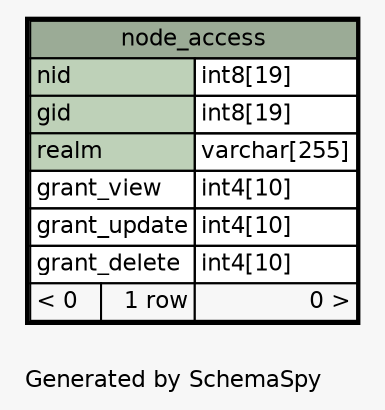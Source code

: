// dot 2.30.1 on Mac OS X 10.8.3
// SchemaSpy rev 590
digraph "oneDegreeRelationshipsDiagram" {
  graph [
    rankdir="RL"
    bgcolor="#f7f7f7"
    label="\nGenerated by SchemaSpy"
    labeljust="l"
    nodesep="0.18"
    ranksep="0.46"
    fontname="Helvetica"
    fontsize="11"
  ];
  node [
    fontname="Helvetica"
    fontsize="11"
    shape="plaintext"
  ];
  edge [
    arrowsize="0.8"
  ];
  "node_access" [
    label=<
    <TABLE BORDER="2" CELLBORDER="1" CELLSPACING="0" BGCOLOR="#ffffff">
      <TR><TD COLSPAN="3" BGCOLOR="#9bab96" ALIGN="CENTER">node_access</TD></TR>
      <TR><TD PORT="nid" COLSPAN="2" BGCOLOR="#bed1b8" ALIGN="LEFT">nid</TD><TD PORT="nid.type" ALIGN="LEFT">int8[19]</TD></TR>
      <TR><TD PORT="gid" COLSPAN="2" BGCOLOR="#bed1b8" ALIGN="LEFT">gid</TD><TD PORT="gid.type" ALIGN="LEFT">int8[19]</TD></TR>
      <TR><TD PORT="realm" COLSPAN="2" BGCOLOR="#bed1b8" ALIGN="LEFT">realm</TD><TD PORT="realm.type" ALIGN="LEFT">varchar[255]</TD></TR>
      <TR><TD PORT="grant_view" COLSPAN="2" ALIGN="LEFT">grant_view</TD><TD PORT="grant_view.type" ALIGN="LEFT">int4[10]</TD></TR>
      <TR><TD PORT="grant_update" COLSPAN="2" ALIGN="LEFT">grant_update</TD><TD PORT="grant_update.type" ALIGN="LEFT">int4[10]</TD></TR>
      <TR><TD PORT="grant_delete" COLSPAN="2" ALIGN="LEFT">grant_delete</TD><TD PORT="grant_delete.type" ALIGN="LEFT">int4[10]</TD></TR>
      <TR><TD ALIGN="LEFT" BGCOLOR="#f7f7f7">&lt; 0</TD><TD ALIGN="RIGHT" BGCOLOR="#f7f7f7">1 row</TD><TD ALIGN="RIGHT" BGCOLOR="#f7f7f7">0 &gt;</TD></TR>
    </TABLE>>
    URL="node_access.html"
    tooltip="node_access"
  ];
}
